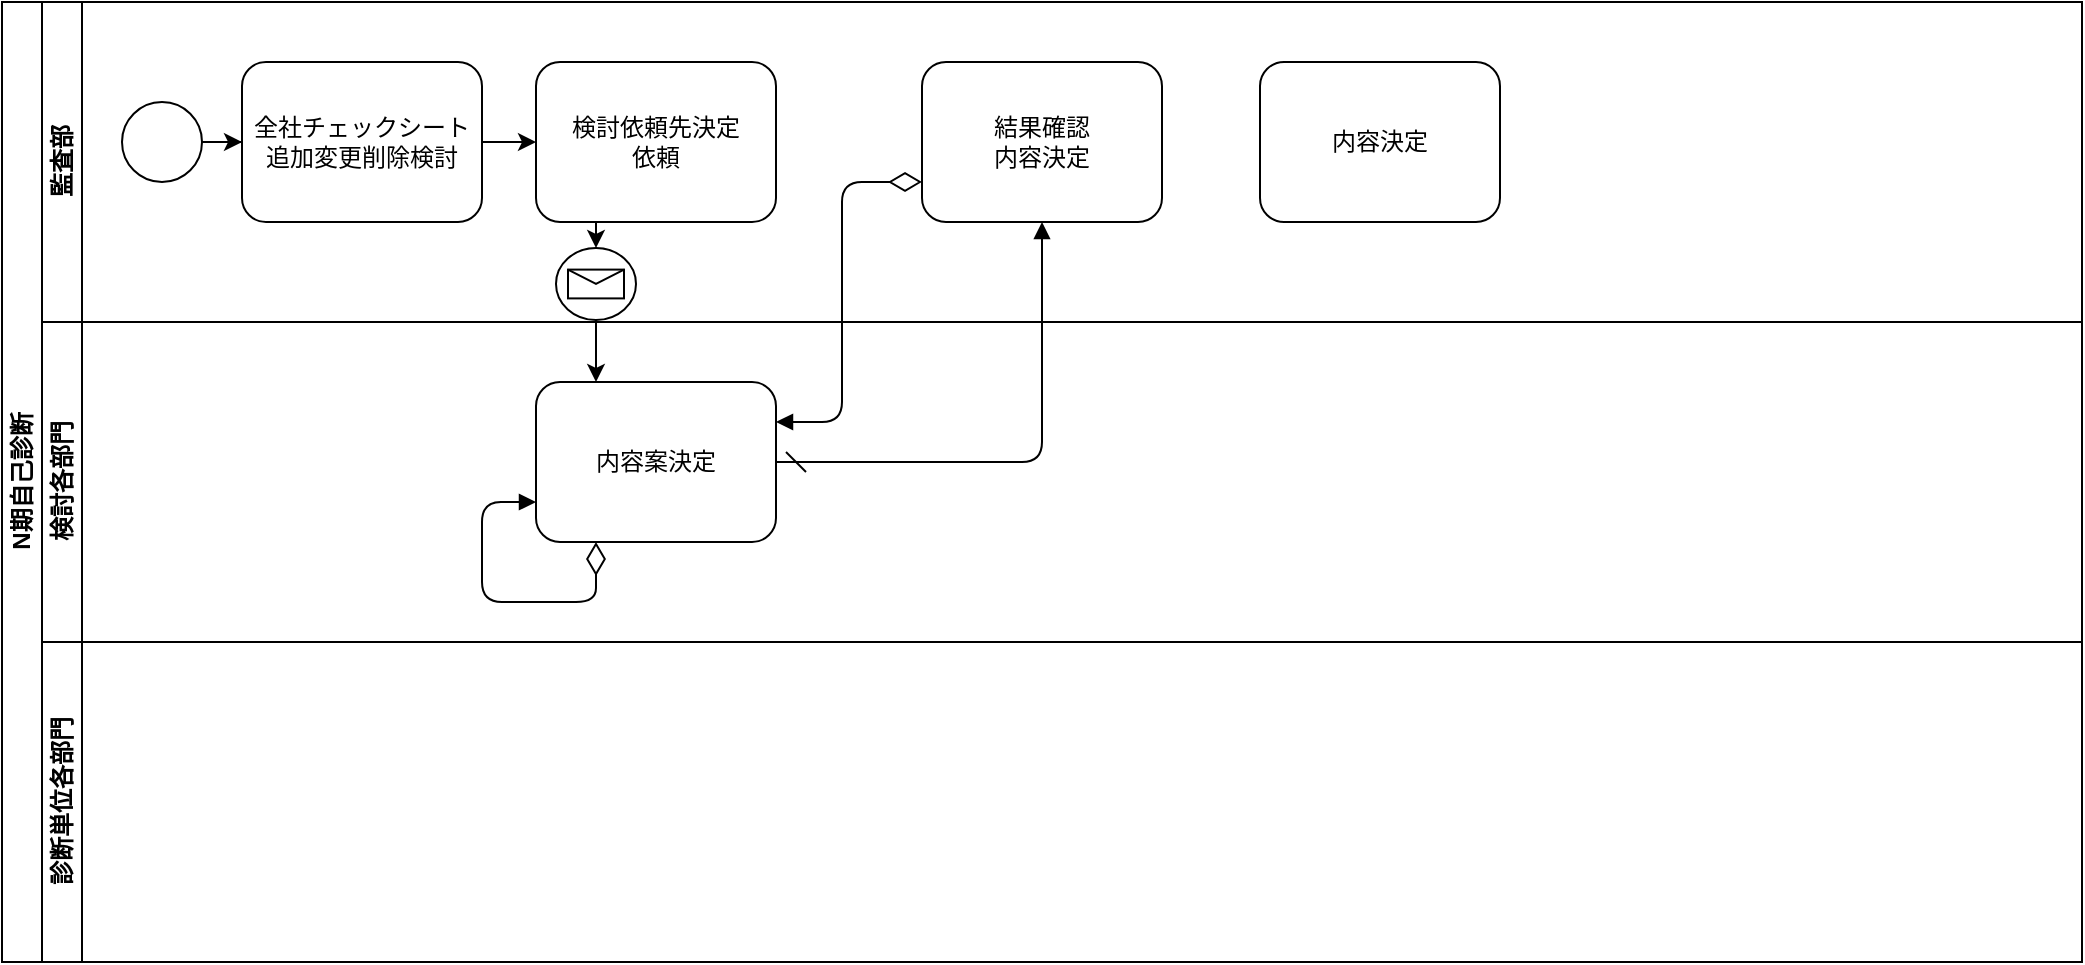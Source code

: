 <mxfile version="13.6.2" type="github">
  <diagram id="prtHgNgQTEPvFCAcTncT" name="Page-1">
    <mxGraphModel dx="818" dy="548" grid="1" gridSize="10" guides="1" tooltips="1" connect="1" arrows="1" fold="1" page="1" pageScale="1" pageWidth="1169" pageHeight="827" math="0" shadow="0">
      <root>
        <mxCell id="0" />
        <mxCell id="1" parent="0" />
        <mxCell id="dNxyNK7c78bLwvsdeMH5-22" value="診断単位各部門" style="swimlane;html=1;startSize=20;horizontal=0;" parent="1" vertex="1">
          <mxGeometry x="80" y="440" width="1020" height="160" as="geometry" />
        </mxCell>
        <mxCell id="dNxyNK7c78bLwvsdeMH5-21" value="検討各部門" style="swimlane;html=1;startSize=20;horizontal=0;" parent="1" vertex="1">
          <mxGeometry x="80" y="280" width="1020" height="160" as="geometry">
            <mxRectangle x="20" y="120" width="430" height="20" as="alternateBounds" />
          </mxGeometry>
        </mxCell>
        <mxCell id="fLh4m_JT4PHfjXe0jONh-2" value="" style="shape=mxgraph.bpmn.shape;html=1;verticalLabelPosition=bottom;labelBackgroundColor=#ffffff;verticalAlign=top;align=center;perimeter=ellipsePerimeter;outlineConnect=0;outline=standard;symbol=message;fillColor=#FFFFFF;" vertex="1" parent="dNxyNK7c78bLwvsdeMH5-21">
          <mxGeometry x="257" y="-37" width="40" height="36" as="geometry" />
        </mxCell>
        <mxCell id="fLh4m_JT4PHfjXe0jONh-4" value="" style="edgeStyle=orthogonalEdgeStyle;rounded=0;orthogonalLoop=1;jettySize=auto;html=1;exitX=0.5;exitY=1;exitDx=0;exitDy=0;entryX=0.25;entryY=0;entryDx=0;entryDy=0;" edge="1" parent="dNxyNK7c78bLwvsdeMH5-21" source="fLh4m_JT4PHfjXe0jONh-2" target="fLh4m_JT4PHfjXe0jONh-17">
          <mxGeometry relative="1" as="geometry">
            <mxPoint x="270" y="20" as="targetPoint" />
            <mxPoint x="265" y="-60" as="sourcePoint" />
          </mxGeometry>
        </mxCell>
        <mxCell id="fLh4m_JT4PHfjXe0jONh-5" value="" style="startArrow=diamondThin;startFill=0;startSize=14;endArrow=block;endFill=1;endSize=6;html=1;entryX=0;entryY=0.75;entryDx=0;entryDy=0;exitX=0.25;exitY=1;exitDx=0;exitDy=0;" edge="1" parent="dNxyNK7c78bLwvsdeMH5-21" source="fLh4m_JT4PHfjXe0jONh-17" target="fLh4m_JT4PHfjXe0jONh-17">
          <mxGeometry width="100" relative="1" as="geometry">
            <mxPoint x="270" y="134" as="sourcePoint" />
            <mxPoint x="215" y="94" as="targetPoint" />
            <Array as="points">
              <mxPoint x="277" y="140" />
              <mxPoint x="220" y="140" />
              <mxPoint x="220" y="90" />
            </Array>
          </mxGeometry>
        </mxCell>
        <mxCell id="fLh4m_JT4PHfjXe0jONh-17" value="内容案決定" style="shape=ext;rounded=1;html=1;whiteSpace=wrap;fillColor=#FFFFFF;" vertex="1" parent="dNxyNK7c78bLwvsdeMH5-21">
          <mxGeometry x="247" y="30" width="120" height="80" as="geometry" />
        </mxCell>
        <mxCell id="dNxyNK7c78bLwvsdeMH5-20" value="監査部" style="swimlane;html=1;startSize=20;horizontal=0;" parent="1" vertex="1">
          <mxGeometry x="80" y="120" width="1020" height="160" as="geometry" />
        </mxCell>
        <mxCell id="fLh4m_JT4PHfjXe0jONh-11" value="全社チェックシート&lt;br&gt;追加変更削除検討" style="shape=ext;rounded=1;html=1;whiteSpace=wrap;fillColor=#FFFFFF;" vertex="1" parent="dNxyNK7c78bLwvsdeMH5-20">
          <mxGeometry x="100" y="30" width="120" height="80" as="geometry" />
        </mxCell>
        <mxCell id="dNxyNK7c78bLwvsdeMH5-25" value="" style="edgeStyle=orthogonalEdgeStyle;rounded=0;orthogonalLoop=1;jettySize=auto;html=1;entryX=0;entryY=0.5;entryDx=0;entryDy=0;" parent="dNxyNK7c78bLwvsdeMH5-20" source="dNxyNK7c78bLwvsdeMH5-23" target="fLh4m_JT4PHfjXe0jONh-11" edge="1">
          <mxGeometry relative="1" as="geometry">
            <mxPoint x="100" y="60" as="targetPoint" />
          </mxGeometry>
        </mxCell>
        <mxCell id="dNxyNK7c78bLwvsdeMH5-23" value="" style="ellipse;whiteSpace=wrap;html=1;" parent="dNxyNK7c78bLwvsdeMH5-20" vertex="1">
          <mxGeometry x="40" y="50" width="40" height="40" as="geometry" />
        </mxCell>
        <mxCell id="z0tVsyZwGD2qj3RXa2De-7" value="" style="endArrow=classic;html=1;exitX=1;exitY=0.5;exitDx=0;exitDy=0;entryX=0;entryY=0.5;entryDx=0;entryDy=0;" parent="dNxyNK7c78bLwvsdeMH5-20" source="fLh4m_JT4PHfjXe0jONh-11" target="fLh4m_JT4PHfjXe0jONh-15" edge="1">
          <mxGeometry width="50" height="50" relative="1" as="geometry">
            <mxPoint x="180" y="60" as="sourcePoint" />
            <mxPoint x="230" y="20" as="targetPoint" />
          </mxGeometry>
        </mxCell>
        <mxCell id="fLh4m_JT4PHfjXe0jONh-12" value="内容決定" style="shape=ext;rounded=1;html=1;whiteSpace=wrap;fillColor=#FFFFFF;" vertex="1" parent="dNxyNK7c78bLwvsdeMH5-20">
          <mxGeometry x="609" y="30" width="120" height="80" as="geometry" />
        </mxCell>
        <mxCell id="fLh4m_JT4PHfjXe0jONh-13" value="結果確認&lt;br&gt;内容決定" style="shape=ext;rounded=1;html=1;whiteSpace=wrap;fillColor=#FFFFFF;" vertex="1" parent="dNxyNK7c78bLwvsdeMH5-20">
          <mxGeometry x="440" y="30" width="120" height="80" as="geometry" />
        </mxCell>
        <mxCell id="fLh4m_JT4PHfjXe0jONh-15" value="検討依頼先決定&lt;br&gt;依頼" style="shape=ext;rounded=1;html=1;whiteSpace=wrap;fillColor=#FFFFFF;" vertex="1" parent="dNxyNK7c78bLwvsdeMH5-20">
          <mxGeometry x="247" y="30" width="120" height="80" as="geometry" />
        </mxCell>
        <mxCell id="fLh4m_JT4PHfjXe0jONh-3" value="" style="edgeStyle=orthogonalEdgeStyle;rounded=0;orthogonalLoop=1;jettySize=auto;html=1;entryX=0.5;entryY=0;entryDx=0;entryDy=0;exitX=0.25;exitY=1;exitDx=0;exitDy=0;" edge="1" parent="1" source="fLh4m_JT4PHfjXe0jONh-15" target="fLh4m_JT4PHfjXe0jONh-2">
          <mxGeometry relative="1" as="geometry">
            <mxPoint x="340" y="220" as="targetPoint" />
            <mxPoint x="335" y="210" as="sourcePoint" />
          </mxGeometry>
        </mxCell>
        <mxCell id="dNxyNK7c78bLwvsdeMH5-19" value="N期自己診断" style="swimlane;html=1;childLayout=stackLayout;resizeParent=1;resizeParentMax=0;horizontal=0;startSize=20;horizontalStack=0;" parent="1" vertex="1">
          <mxGeometry x="60" y="120" width="1040" height="480" as="geometry" />
        </mxCell>
        <mxCell id="fLh4m_JT4PHfjXe0jONh-6" value="" style="startArrow=dash;startSize=8;endArrow=block;endFill=1;endSize=6;html=1;exitX=1;exitY=0.5;exitDx=0;exitDy=0;entryX=0.5;entryY=1;entryDx=0;entryDy=0;" edge="1" parent="1" source="fLh4m_JT4PHfjXe0jONh-17" target="fLh4m_JT4PHfjXe0jONh-13">
          <mxGeometry width="100" relative="1" as="geometry">
            <mxPoint x="489" y="350" as="sourcePoint" />
            <mxPoint x="522" y="210" as="targetPoint" />
            <Array as="points">
              <mxPoint x="580" y="350" />
            </Array>
          </mxGeometry>
        </mxCell>
        <mxCell id="fLh4m_JT4PHfjXe0jONh-20" value="" style="startArrow=diamondThin;startFill=0;startSize=14;endArrow=block;endFill=1;endSize=6;html=1;entryX=1;entryY=0.25;entryDx=0;entryDy=0;exitX=0;exitY=0.75;exitDx=0;exitDy=0;" edge="1" parent="1" source="fLh4m_JT4PHfjXe0jONh-13" target="fLh4m_JT4PHfjXe0jONh-17">
          <mxGeometry width="100" relative="1" as="geometry">
            <mxPoint x="517" y="290" as="sourcePoint" />
            <mxPoint x="487" y="270" as="targetPoint" />
            <Array as="points">
              <mxPoint x="480" y="210" />
              <mxPoint x="480" y="330" />
            </Array>
          </mxGeometry>
        </mxCell>
      </root>
    </mxGraphModel>
  </diagram>
</mxfile>
